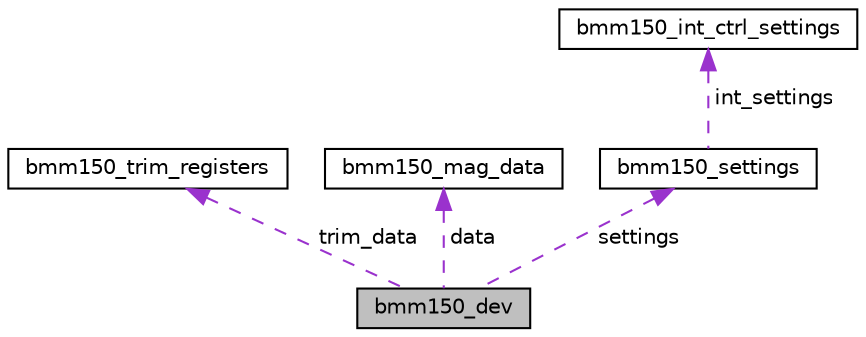 digraph "bmm150_dev"
{
  edge [fontname="Helvetica",fontsize="10",labelfontname="Helvetica",labelfontsize="10"];
  node [fontname="Helvetica",fontsize="10",shape=record];
  Node1 [label="bmm150_dev",height=0.2,width=0.4,color="black", fillcolor="grey75", style="filled", fontcolor="black"];
  Node2 -> Node1 [dir="back",color="darkorchid3",fontsize="10",style="dashed",label=" trim_data" ,fontname="Helvetica"];
  Node2 [label="bmm150_trim_registers",height=0.2,width=0.4,color="black", fillcolor="white", style="filled",URL="$structbmm150__trim__registers.html",tooltip="bmm150 trim data structure "];
  Node3 -> Node1 [dir="back",color="darkorchid3",fontsize="10",style="dashed",label=" data" ,fontname="Helvetica"];
  Node3 [label="bmm150_mag_data",height=0.2,width=0.4,color="black", fillcolor="white", style="filled",URL="$structbmm150__mag__data.html",tooltip="bmm150 compensated magnetometer data in float "];
  Node4 -> Node1 [dir="back",color="darkorchid3",fontsize="10",style="dashed",label=" settings" ,fontname="Helvetica"];
  Node4 [label="bmm150_settings",height=0.2,width=0.4,color="black", fillcolor="white", style="filled",URL="$structbmm150__settings.html",tooltip="bmm150 sensor settings "];
  Node5 -> Node4 [dir="back",color="darkorchid3",fontsize="10",style="dashed",label=" int_settings" ,fontname="Helvetica"];
  Node5 [label="bmm150_int_ctrl_settings",height=0.2,width=0.4,color="black", fillcolor="white", style="filled",URL="$structbmm150__int__ctrl__settings.html",tooltip="bmm150 interrupt pin settings "];
}

